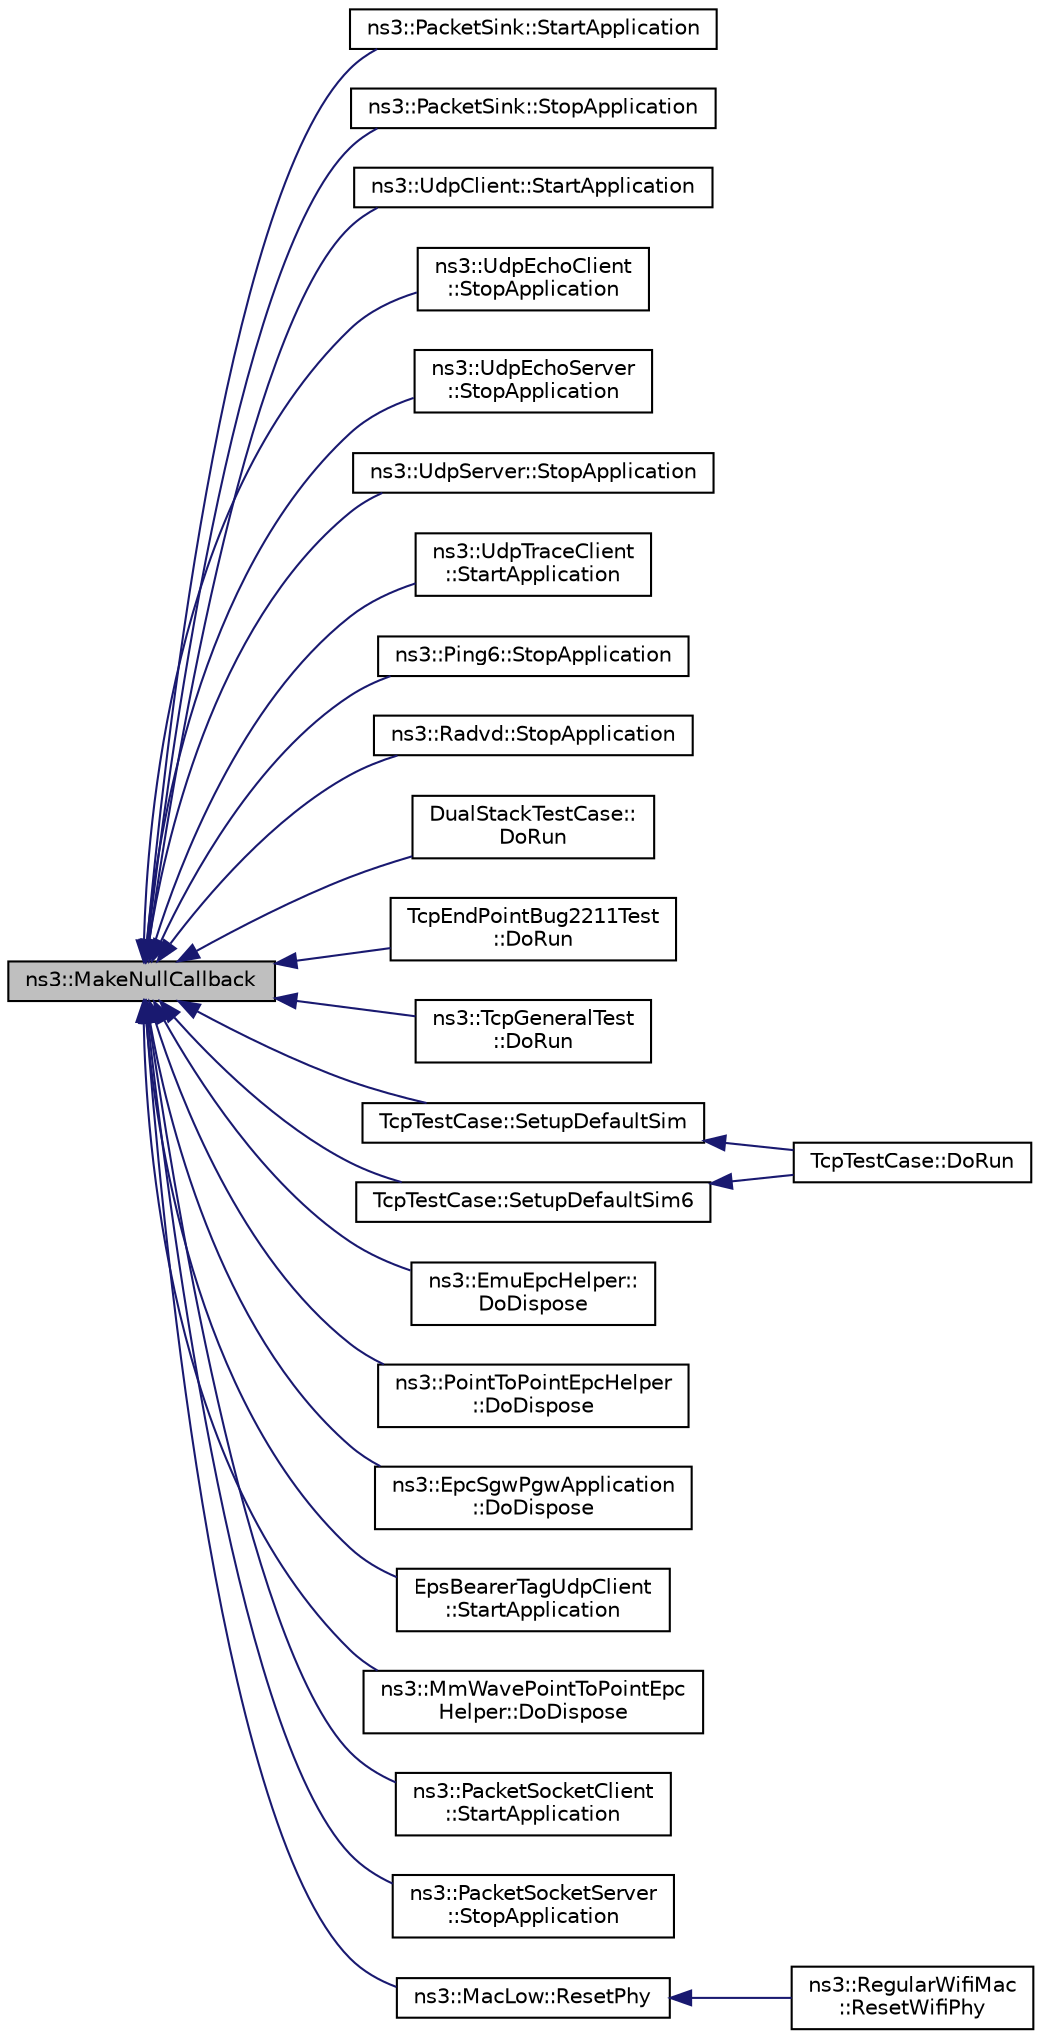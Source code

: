 digraph "ns3::MakeNullCallback"
{
  edge [fontname="Helvetica",fontsize="10",labelfontname="Helvetica",labelfontsize="10"];
  node [fontname="Helvetica",fontsize="10",shape=record];
  rankdir="LR";
  Node1 [label="ns3::MakeNullCallback",height=0.2,width=0.4,color="black", fillcolor="grey75", style="filled", fontcolor="black"];
  Node1 -> Node2 [dir="back",color="midnightblue",fontsize="10",style="solid"];
  Node2 [label="ns3::PacketSink::StartApplication",height=0.2,width=0.4,color="black", fillcolor="white", style="filled",URL="$d9/dcb/classns3_1_1PacketSink.html#a45449bbaa6fb20caed62418f029d79d6",tooltip="Application specific startup code. "];
  Node1 -> Node3 [dir="back",color="midnightblue",fontsize="10",style="solid"];
  Node3 [label="ns3::PacketSink::StopApplication",height=0.2,width=0.4,color="black", fillcolor="white", style="filled",URL="$d9/dcb/classns3_1_1PacketSink.html#a622558c6115057d0d425657242843dd2",tooltip="Application specific shutdown code. "];
  Node1 -> Node4 [dir="back",color="midnightblue",fontsize="10",style="solid"];
  Node4 [label="ns3::UdpClient::StartApplication",height=0.2,width=0.4,color="black", fillcolor="white", style="filled",URL="$de/da9/classns3_1_1UdpClient.html#a18c3a451f2c18d2edc6a634a913f1474",tooltip="Application specific startup code. "];
  Node1 -> Node5 [dir="back",color="midnightblue",fontsize="10",style="solid"];
  Node5 [label="ns3::UdpEchoClient\l::StopApplication",height=0.2,width=0.4,color="black", fillcolor="white", style="filled",URL="$de/d6b/classns3_1_1UdpEchoClient.html#ae7aba9059fa05430d62583804f1504c6",tooltip="Application specific shutdown code. "];
  Node1 -> Node6 [dir="back",color="midnightblue",fontsize="10",style="solid"];
  Node6 [label="ns3::UdpEchoServer\l::StopApplication",height=0.2,width=0.4,color="black", fillcolor="white", style="filled",URL="$df/dc8/classns3_1_1UdpEchoServer.html#a5bc11ac1041c31c396cad3db5f42fb53",tooltip="Application specific shutdown code. "];
  Node1 -> Node7 [dir="back",color="midnightblue",fontsize="10",style="solid"];
  Node7 [label="ns3::UdpServer::StopApplication",height=0.2,width=0.4,color="black", fillcolor="white", style="filled",URL="$d0/d90/classns3_1_1UdpServer.html#adb29aa59623e5baa7f42642c3f811a72",tooltip="Application specific shutdown code. "];
  Node1 -> Node8 [dir="back",color="midnightblue",fontsize="10",style="solid"];
  Node8 [label="ns3::UdpTraceClient\l::StartApplication",height=0.2,width=0.4,color="black", fillcolor="white", style="filled",URL="$d4/d5a/structns3_1_1UdpTraceClient.html#a7d28a5a8886372fc6b10d5fe9deca035",tooltip="Application specific startup code. "];
  Node1 -> Node9 [dir="back",color="midnightblue",fontsize="10",style="solid"];
  Node9 [label="ns3::Ping6::StopApplication",height=0.2,width=0.4,color="black", fillcolor="white", style="filled",URL="$d7/dc8/classns3_1_1Ping6.html#a825748c9021a08f526de4373a920861d",tooltip="Stop the application. "];
  Node1 -> Node10 [dir="back",color="midnightblue",fontsize="10",style="solid"];
  Node10 [label="ns3::Radvd::StopApplication",height=0.2,width=0.4,color="black", fillcolor="white", style="filled",URL="$d5/dd8/classns3_1_1Radvd.html#a8aaf0b7f7329e72a67f1293b01e60341",tooltip="Stop the application. "];
  Node1 -> Node11 [dir="back",color="midnightblue",fontsize="10",style="solid"];
  Node11 [label="DualStackTestCase::\lDoRun",height=0.2,width=0.4,color="black", fillcolor="white", style="filled",URL="$d1/d1d/classDualStackTestCase.html#a56472b295c6821c1380df84b130e6399",tooltip="Implementation to actually run this TestCase. "];
  Node1 -> Node12 [dir="back",color="midnightblue",fontsize="10",style="solid"];
  Node12 [label="TcpEndPointBug2211Test\l::DoRun",height=0.2,width=0.4,color="black", fillcolor="white", style="filled",URL="$da/dd3/classTcpEndPointBug2211Test.html#ab0f069f68fbb6b3e69a42e090be8215c",tooltip="Implementation to actually run this TestCase. "];
  Node1 -> Node13 [dir="back",color="midnightblue",fontsize="10",style="solid"];
  Node13 [label="ns3::TcpGeneralTest\l::DoRun",height=0.2,width=0.4,color="black", fillcolor="white", style="filled",URL="$d2/dfd/classns3_1_1TcpGeneralTest.html#a79f00453e60b95fcf8d22757593f5ed3",tooltip="Execute the tcp test. "];
  Node1 -> Node14 [dir="back",color="midnightblue",fontsize="10",style="solid"];
  Node14 [label="TcpTestCase::SetupDefaultSim",height=0.2,width=0.4,color="black", fillcolor="white", style="filled",URL="$de/dae/classTcpTestCase.html#aa0635586d1df558a59adf3ab92cdd511",tooltip="Setup the test (IPv4 version). "];
  Node14 -> Node15 [dir="back",color="midnightblue",fontsize="10",style="solid"];
  Node15 [label="TcpTestCase::DoRun",height=0.2,width=0.4,color="black", fillcolor="white", style="filled",URL="$de/dae/classTcpTestCase.html#a8c4c4fa54e3c71ae1fca781357605134",tooltip="Implementation to actually run this TestCase. "];
  Node1 -> Node16 [dir="back",color="midnightblue",fontsize="10",style="solid"];
  Node16 [label="TcpTestCase::SetupDefaultSim6",height=0.2,width=0.4,color="black", fillcolor="white", style="filled",URL="$de/dae/classTcpTestCase.html#ad45a412dd010f36d8b396ab83df8acd6",tooltip="Setup the test (IPv6 version). "];
  Node16 -> Node15 [dir="back",color="midnightblue",fontsize="10",style="solid"];
  Node1 -> Node17 [dir="back",color="midnightblue",fontsize="10",style="solid"];
  Node17 [label="ns3::EmuEpcHelper::\lDoDispose",height=0.2,width=0.4,color="black", fillcolor="white", style="filled",URL="$d9/db8/classns3_1_1EmuEpcHelper.html#a4e8f0a693cb3d0ac02b558832b9da4f6"];
  Node1 -> Node18 [dir="back",color="midnightblue",fontsize="10",style="solid"];
  Node18 [label="ns3::PointToPointEpcHelper\l::DoDispose",height=0.2,width=0.4,color="black", fillcolor="white", style="filled",URL="$de/d5b/classns3_1_1PointToPointEpcHelper.html#ab5c23d36d6ebaf64ea8447c54f9863f4"];
  Node1 -> Node19 [dir="back",color="midnightblue",fontsize="10",style="solid"];
  Node19 [label="ns3::EpcSgwPgwApplication\l::DoDispose",height=0.2,width=0.4,color="black", fillcolor="white", style="filled",URL="$df/d25/classns3_1_1EpcSgwPgwApplication.html#a8cec25fb185f15c9862a1f1e31c66525"];
  Node1 -> Node20 [dir="back",color="midnightblue",fontsize="10",style="solid"];
  Node20 [label="EpsBearerTagUdpClient\l::StartApplication",height=0.2,width=0.4,color="black", fillcolor="white", style="filled",URL="$d3/dd3/classEpsBearerTagUdpClient.html#aa750a1c9d67603e34e30cbbdde365380",tooltip="Application specific startup code. "];
  Node1 -> Node21 [dir="back",color="midnightblue",fontsize="10",style="solid"];
  Node21 [label="ns3::MmWavePointToPointEpc\lHelper::DoDispose",height=0.2,width=0.4,color="black", fillcolor="white", style="filled",URL="$db/dca/classns3_1_1MmWavePointToPointEpcHelper.html#af12665848e18bc78e629726486c92380"];
  Node1 -> Node22 [dir="back",color="midnightblue",fontsize="10",style="solid"];
  Node22 [label="ns3::PacketSocketClient\l::StartApplication",height=0.2,width=0.4,color="black", fillcolor="white", style="filled",URL="$d0/dcc/classns3_1_1PacketSocketClient.html#a51fe7978d43291735b363a7060512c37",tooltip="Application specific startup code. "];
  Node1 -> Node23 [dir="back",color="midnightblue",fontsize="10",style="solid"];
  Node23 [label="ns3::PacketSocketServer\l::StopApplication",height=0.2,width=0.4,color="black", fillcolor="white", style="filled",URL="$dd/d00/classns3_1_1PacketSocketServer.html#a54fddf2f15957f64f061bd42bd44a052",tooltip="Application specific shutdown code. "];
  Node1 -> Node24 [dir="back",color="midnightblue",fontsize="10",style="solid"];
  Node24 [label="ns3::MacLow::ResetPhy",height=0.2,width=0.4,color="black", fillcolor="white", style="filled",URL="$d3/da6/classns3_1_1MacLow.html#a4158eb64f54ae53935769cdf0b12aafb"];
  Node24 -> Node25 [dir="back",color="midnightblue",fontsize="10",style="solid"];
  Node25 [label="ns3::RegularWifiMac\l::ResetWifiPhy",height=0.2,width=0.4,color="black", fillcolor="white", style="filled",URL="$df/db9/classns3_1_1RegularWifiMac.html#a27dba298192a0dc28ce0eef7812c0b04"];
}
